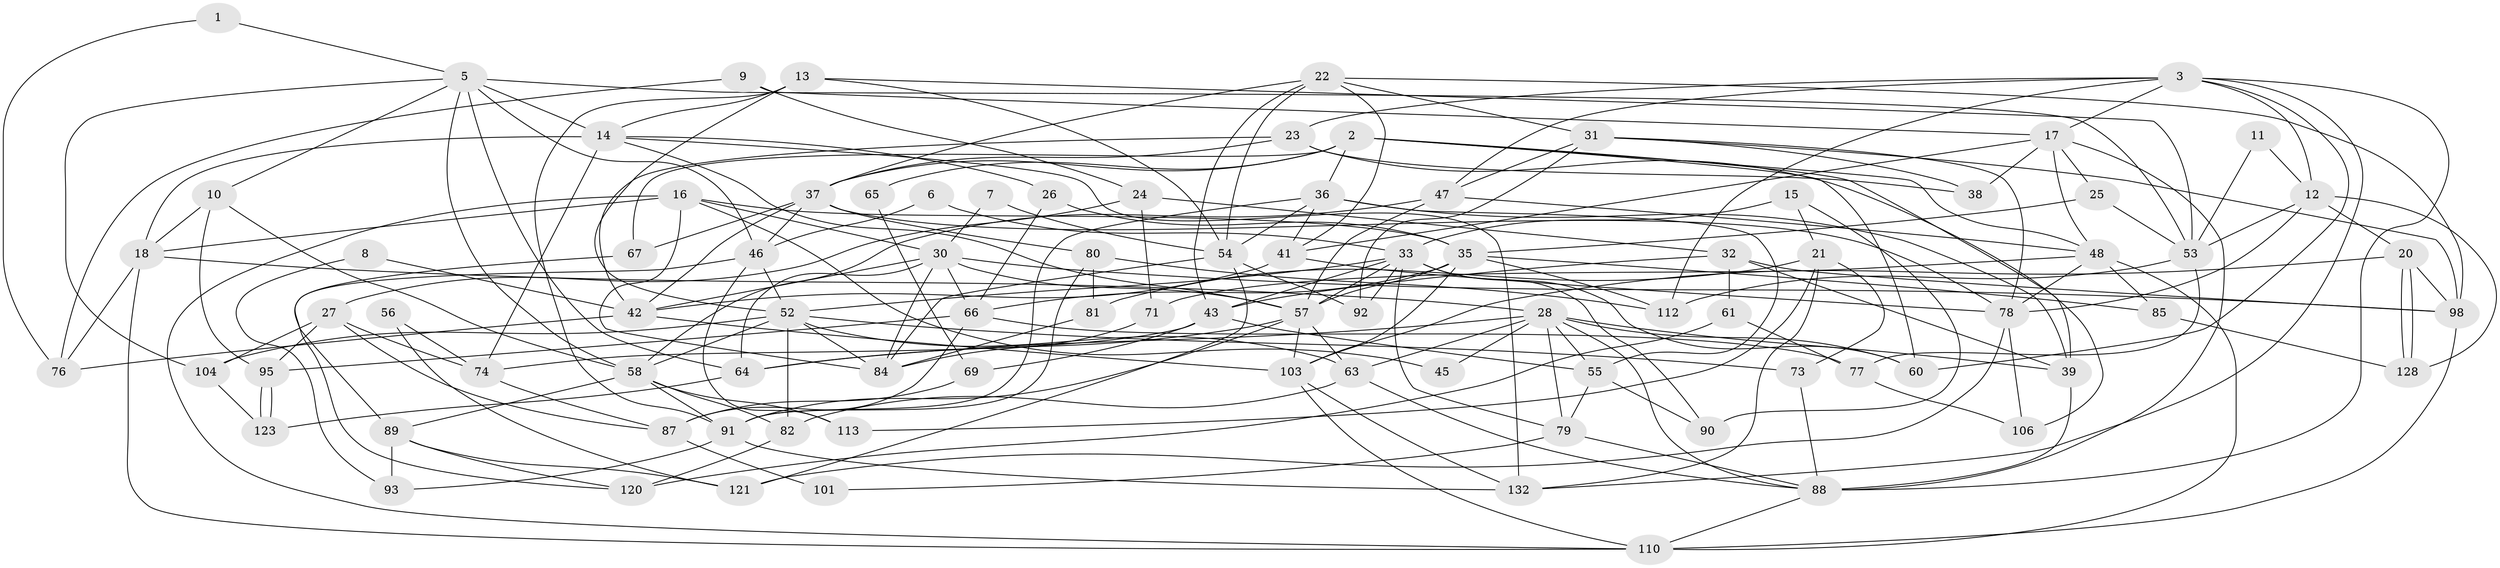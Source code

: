 // original degree distribution, {2: 0.10526315789473684, 4: 0.3082706766917293, 6: 0.07518796992481203, 5: 0.20300751879699247, 3: 0.2706766917293233, 7: 0.022556390977443608, 8: 0.015037593984962405}
// Generated by graph-tools (version 1.1) at 2025/11/02/27/25 16:11:19]
// undirected, 90 vertices, 222 edges
graph export_dot {
graph [start="1"]
  node [color=gray90,style=filled];
  1;
  2 [super="+102"];
  3 [super="+4"];
  5 [super="+59"];
  6;
  7;
  8;
  9;
  10;
  11;
  12 [super="+97"];
  13 [super="+68"];
  14 [super="+44"];
  15;
  16 [super="+50"];
  17 [super="+19"];
  18 [super="+83"];
  20 [super="+124"];
  21 [super="+122"];
  22 [super="+94"];
  23;
  24;
  25;
  26;
  27 [super="+29"];
  28 [super="+75"];
  30 [super="+130"];
  31 [super="+125"];
  32 [super="+34"];
  33 [super="+62"];
  35 [super="+107"];
  36 [super="+49"];
  37 [super="+40"];
  38;
  39;
  41 [super="+119"];
  42 [super="+105"];
  43 [super="+51"];
  45;
  46 [super="+72"];
  47;
  48 [super="+127"];
  52 [super="+111"];
  53 [super="+86"];
  54 [super="+129"];
  55;
  56;
  57 [super="+116"];
  58 [super="+109"];
  60 [super="+100"];
  61;
  63 [super="+108"];
  64 [super="+126"];
  65;
  66 [super="+70"];
  67;
  69;
  71 [super="+99"];
  73;
  74 [super="+133"];
  76;
  77;
  78 [super="+131"];
  79;
  80;
  81;
  82;
  84 [super="+118"];
  85;
  87 [super="+115"];
  88 [super="+114"];
  89;
  90;
  91 [super="+96"];
  92;
  93;
  95;
  98;
  101;
  103 [super="+117"];
  104;
  106;
  110;
  112;
  113;
  120;
  121;
  123;
  128;
  132;
  1 -- 5;
  1 -- 76;
  2 -- 39;
  2 -- 48;
  2 -- 65;
  2 -- 67;
  2 -- 37;
  2 -- 36;
  2 -- 60;
  3 -- 17;
  3 -- 132;
  3 -- 112;
  3 -- 23;
  3 -- 12;
  3 -- 47;
  3 -- 88;
  3 -- 60;
  5 -- 104;
  5 -- 58;
  5 -- 14;
  5 -- 53;
  5 -- 10;
  5 -- 46;
  5 -- 64;
  6 -- 46;
  6 -- 33;
  7 -- 30;
  7 -- 54;
  8 -- 93;
  8 -- 42;
  9 -- 76;
  9 -- 24;
  9 -- 17;
  10 -- 58;
  10 -- 95;
  10 -- 18;
  11 -- 12;
  11 -- 53;
  12 -- 128;
  12 -- 20;
  12 -- 53;
  12 -- 78;
  13 -- 14;
  13 -- 54;
  13 -- 91;
  13 -- 53;
  13 -- 52;
  14 -- 57;
  14 -- 132;
  14 -- 18;
  14 -- 26;
  14 -- 74;
  15 -- 90;
  15 -- 33;
  15 -- 21;
  16 -- 110;
  16 -- 35;
  16 -- 18;
  16 -- 84;
  16 -- 45;
  16 -- 30;
  17 -- 25;
  17 -- 38;
  17 -- 48;
  17 -- 41;
  17 -- 88;
  18 -- 28;
  18 -- 76;
  18 -- 110;
  20 -- 128;
  20 -- 128;
  20 -- 98;
  20 -- 103;
  21 -- 73;
  21 -- 132;
  21 -- 81;
  21 -- 113;
  22 -- 54;
  22 -- 31;
  22 -- 98;
  22 -- 43;
  22 -- 37;
  22 -- 41;
  23 -- 38;
  23 -- 106;
  23 -- 37;
  23 -- 42;
  24 -- 32;
  24 -- 71;
  24 -- 27;
  25 -- 35;
  25 -- 53;
  26 -- 35;
  26 -- 66;
  27 -- 95;
  27 -- 104;
  27 -- 87;
  27 -- 74;
  28 -- 39;
  28 -- 55;
  28 -- 45;
  28 -- 60;
  28 -- 79;
  28 -- 63;
  28 -- 88;
  28 -- 64;
  30 -- 66;
  30 -- 98;
  30 -- 64;
  30 -- 57;
  30 -- 84;
  30 -- 42;
  31 -- 98;
  31 -- 38;
  31 -- 78;
  31 -- 92;
  31 -- 47;
  32 -- 98;
  32 -- 43;
  32 -- 61;
  32 -- 39;
  33 -- 79;
  33 -- 52;
  33 -- 60;
  33 -- 90;
  33 -- 92;
  33 -- 43;
  33 -- 57 [weight=2];
  35 -- 85;
  35 -- 57;
  35 -- 103;
  35 -- 112;
  35 -- 66;
  36 -- 39;
  36 -- 91;
  36 -- 54;
  36 -- 41;
  36 -- 55;
  37 -- 80;
  37 -- 67;
  37 -- 42;
  37 -- 46;
  37 -- 78;
  39 -- 88;
  41 -- 42;
  41 -- 78;
  42 -- 76;
  42 -- 103;
  43 -- 55;
  43 -- 69;
  43 -- 74;
  46 -- 52;
  46 -- 120;
  46 -- 113;
  47 -- 48;
  47 -- 58;
  47 -- 57;
  48 -- 85;
  48 -- 110;
  48 -- 78;
  48 -- 71;
  52 -- 58;
  52 -- 104;
  52 -- 73;
  52 -- 82;
  52 -- 84;
  52 -- 63;
  53 -- 112;
  53 -- 77;
  54 -- 121;
  54 -- 84;
  54 -- 92;
  55 -- 79;
  55 -- 90;
  56 -- 74;
  56 -- 121;
  57 -- 91;
  57 -- 103;
  57 -- 63;
  57 -- 64;
  58 -- 82;
  58 -- 113;
  58 -- 89;
  58 -- 91;
  61 -- 77;
  61 -- 120;
  63 -- 82;
  63 -- 88;
  64 -- 123;
  65 -- 69;
  66 -- 87;
  66 -- 77;
  66 -- 95;
  67 -- 89;
  69 -- 87;
  71 -- 84;
  73 -- 88;
  74 -- 87;
  77 -- 106;
  78 -- 121;
  78 -- 106;
  79 -- 101;
  79 -- 88;
  80 -- 112;
  80 -- 81;
  80 -- 91;
  81 -- 84;
  82 -- 120;
  85 -- 128;
  87 -- 101;
  88 -- 110;
  89 -- 120;
  89 -- 121;
  89 -- 93;
  91 -- 93;
  91 -- 132;
  95 -- 123;
  95 -- 123;
  98 -- 110;
  103 -- 132;
  103 -- 110;
  104 -- 123;
}
